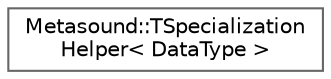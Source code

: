digraph "Graphical Class Hierarchy"
{
 // INTERACTIVE_SVG=YES
 // LATEX_PDF_SIZE
  bgcolor="transparent";
  edge [fontname=Helvetica,fontsize=10,labelfontname=Helvetica,labelfontsize=10];
  node [fontname=Helvetica,fontsize=10,shape=box,height=0.2,width=0.4];
  rankdir="LR";
  Node0 [id="Node000000",label="Metasound::TSpecialization\lHelper\< DataType \>",height=0.2,width=0.4,color="grey40", fillcolor="white", style="filled",URL="$d0/d06/structMetasound_1_1TSpecializationHelper.html",tooltip="Helper class to enforce specialization of TDataReferenceTypeInfo."];
}
